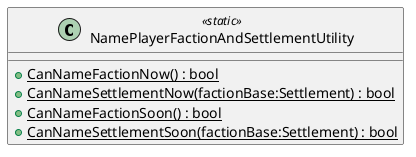 @startuml
class NamePlayerFactionAndSettlementUtility <<static>> {
    + {static} CanNameFactionNow() : bool
    + {static} CanNameSettlementNow(factionBase:Settlement) : bool
    + {static} CanNameFactionSoon() : bool
    + {static} CanNameSettlementSoon(factionBase:Settlement) : bool
}
@enduml
